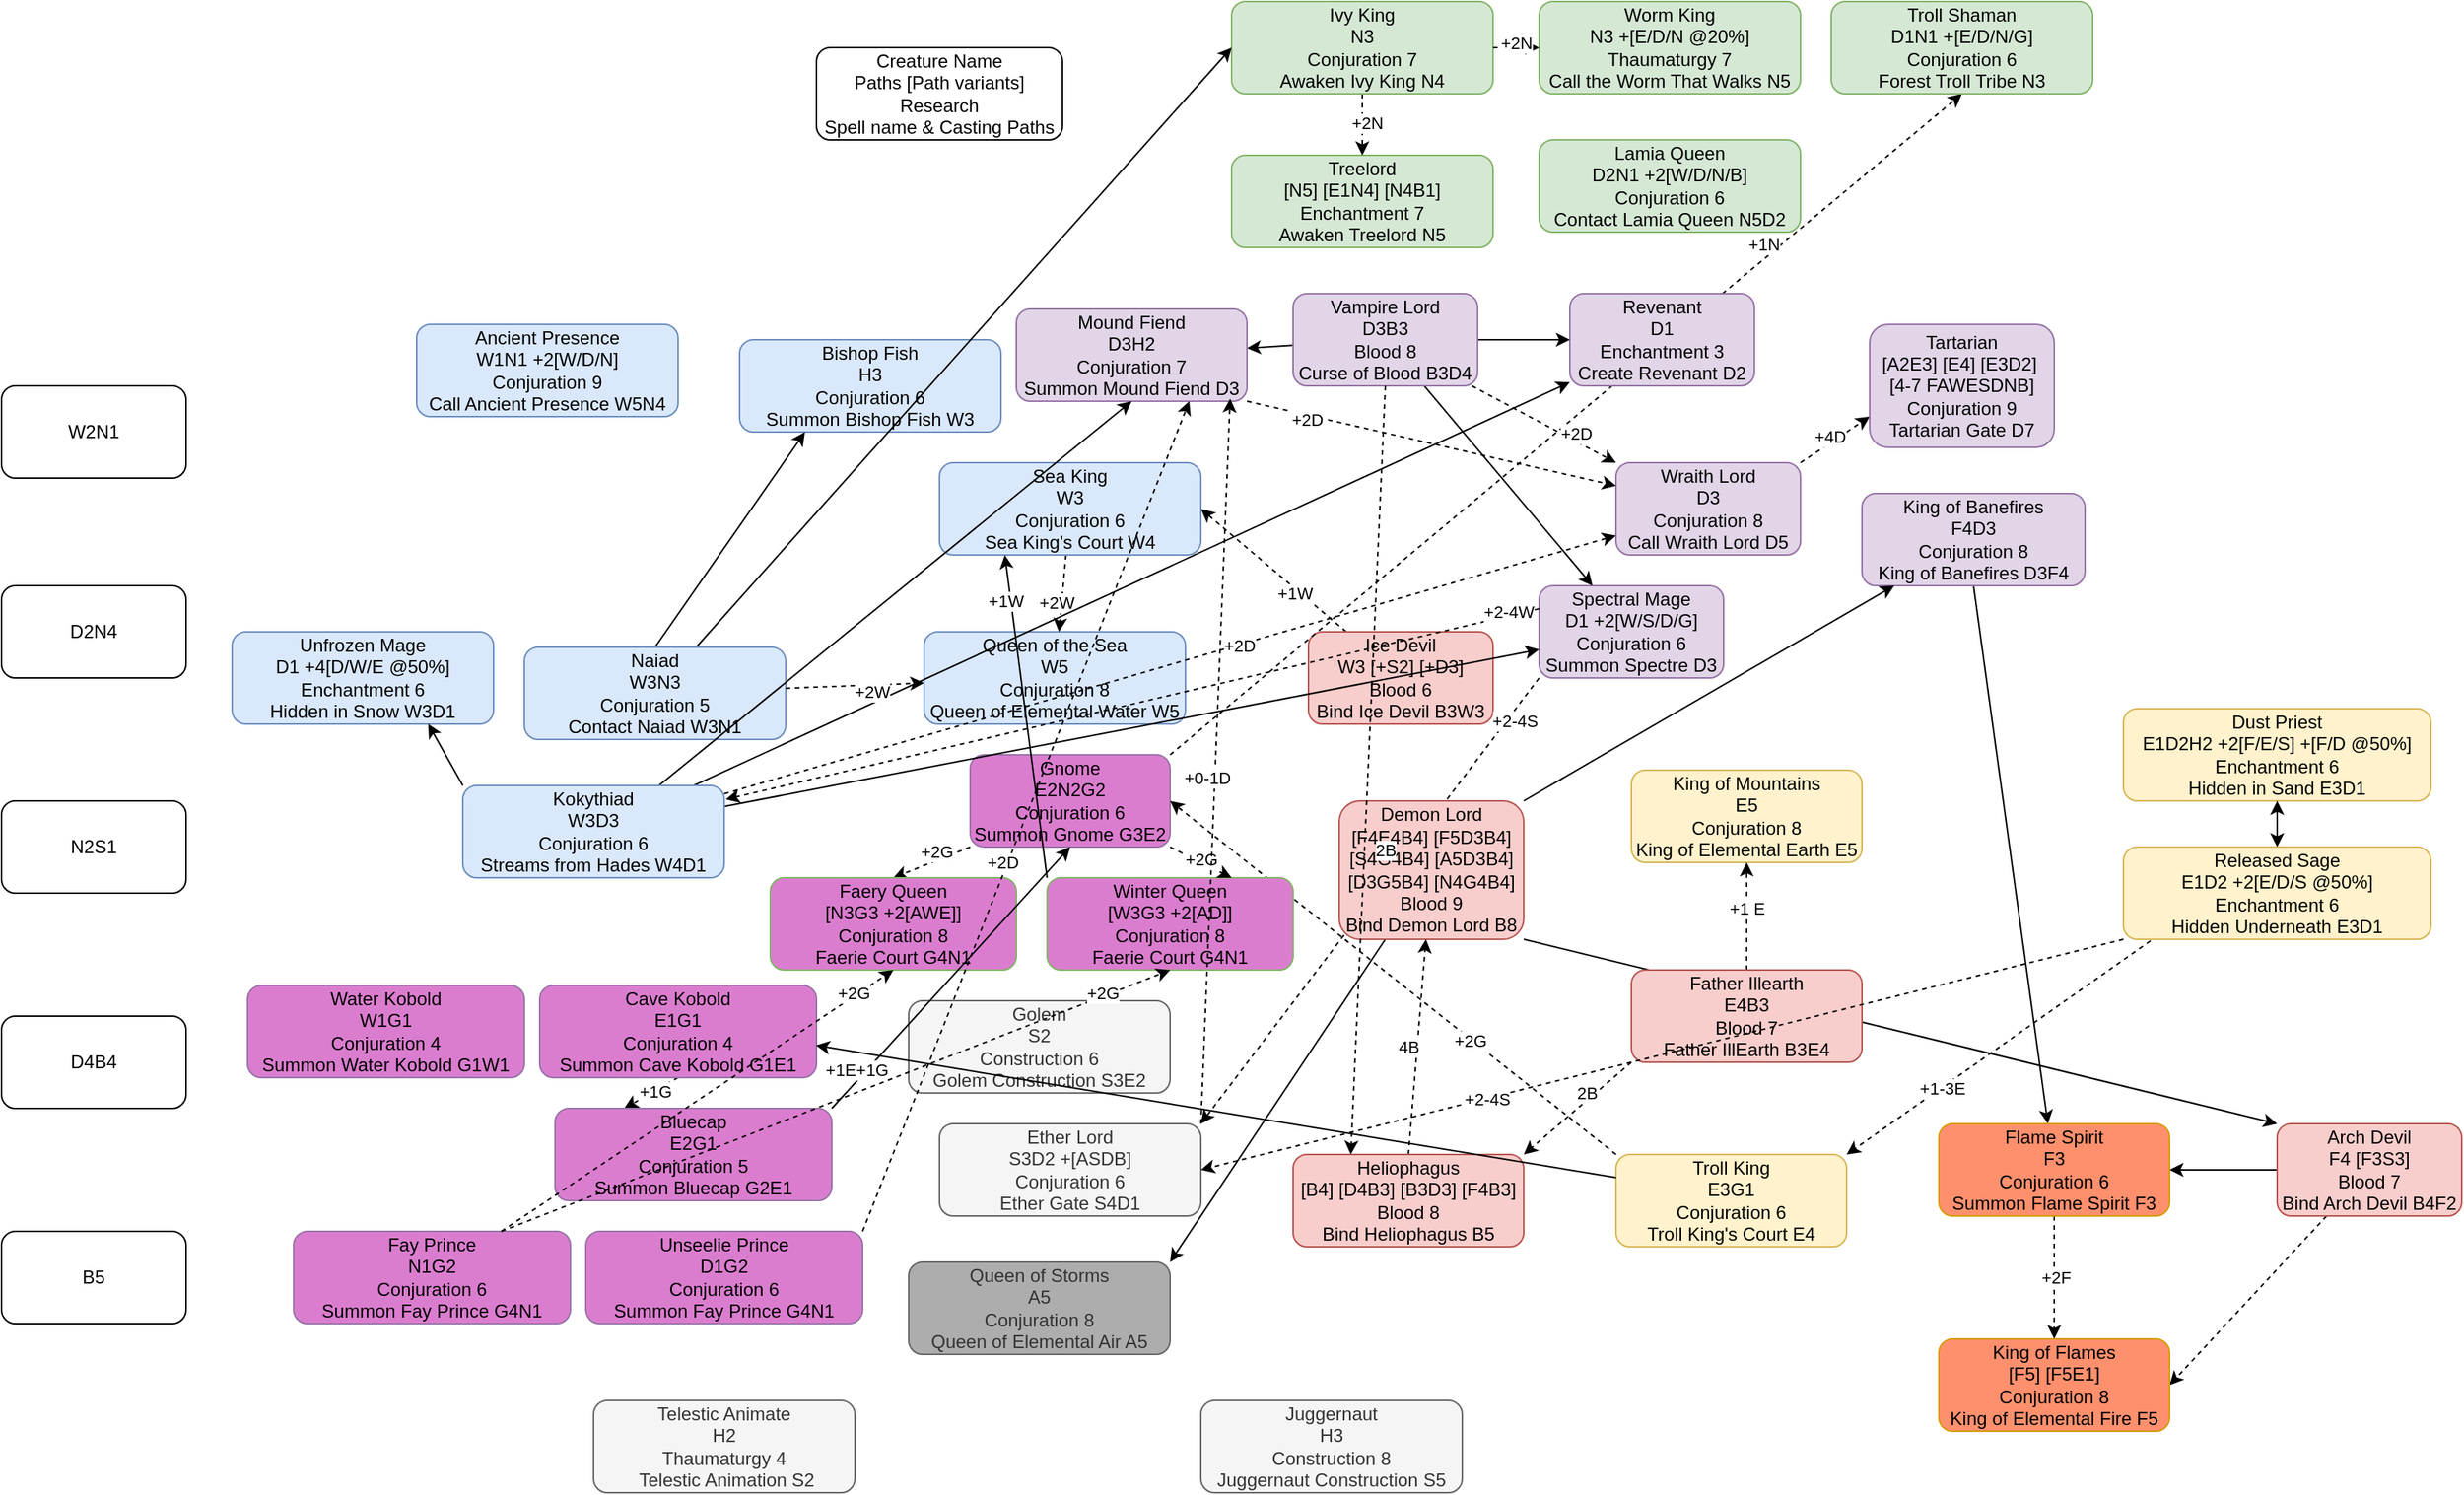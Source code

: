 <mxfile version="24.7.13">
  <diagram name="Page-1" id="Pso-l4eipHV7fYDRS40x">
    <mxGraphModel dx="2071" dy="725" grid="1" gridSize="10" guides="1" tooltips="1" connect="1" arrows="1" fold="1" page="1" pageScale="1" pageWidth="850" pageHeight="1100" math="0" shadow="0">
      <root>
        <mxCell id="0" />
        <mxCell id="1" parent="0" />
        <mxCell id="pkedIXCBUnL8wOblgTKv-28" style="edgeStyle=none;rounded=0;orthogonalLoop=1;jettySize=auto;html=1;exitX=1;exitY=0;exitDx=0;exitDy=0;entryX=0;entryY=0.75;entryDx=0;entryDy=0;dashed=1;" edge="1" parent="1" source="n5Uz14gswoLrWk821ix5-1" target="n5Uz14gswoLrWk821ix5-27">
          <mxGeometry relative="1" as="geometry" />
        </mxCell>
        <mxCell id="pkedIXCBUnL8wOblgTKv-29" value="+4D" style="edgeLabel;html=1;align=center;verticalAlign=middle;resizable=0;points=[];" vertex="1" connectable="0" parent="pkedIXCBUnL8wOblgTKv-28">
          <mxGeometry x="-0.094" y="4" relative="1" as="geometry">
            <mxPoint x="1" as="offset" />
          </mxGeometry>
        </mxCell>
        <mxCell id="n5Uz14gswoLrWk821ix5-1" value="Wraith Lord&lt;div&gt;D3&lt;/div&gt;&lt;div&gt;Conjuration 8&lt;/div&gt;&lt;div&gt;Call Wraith Lord D5&lt;/div&gt;" style="rounded=1;whiteSpace=wrap;html=1;fillColor=#e1d5e7;strokeColor=#9673a6;" parent="1" vertex="1">
          <mxGeometry x="550" y="340" width="120" height="60" as="geometry" />
        </mxCell>
        <mxCell id="JQO_KjqfBnGGEXUe7-vQ-3" value="" style="rounded=0;orthogonalLoop=1;jettySize=auto;html=1;" parent="1" source="n5Uz14gswoLrWk821ix5-2" target="n5Uz14gswoLrWk821ix5-41" edge="1">
          <mxGeometry relative="1" as="geometry" />
        </mxCell>
        <mxCell id="JQO_KjqfBnGGEXUe7-vQ-5" style="rounded=0;orthogonalLoop=1;jettySize=auto;html=1;entryX=1;entryY=0.5;entryDx=0;entryDy=0;dashed=1;" parent="1" source="n5Uz14gswoLrWk821ix5-2" target="n5Uz14gswoLrWk821ix5-13" edge="1">
          <mxGeometry relative="1" as="geometry" />
        </mxCell>
        <mxCell id="n5Uz14gswoLrWk821ix5-2" value="&lt;div&gt;Arch Devil&lt;/div&gt;&lt;div&gt;F4 [F3S3]&lt;/div&gt;&lt;div&gt;Blood 7&lt;/div&gt;&lt;div&gt;Bind Arch Devil B4F2&lt;/div&gt;" style="rounded=1;whiteSpace=wrap;html=1;fillColor=#f8cecc;strokeColor=#b85450;" parent="1" vertex="1">
          <mxGeometry x="980" y="770" width="120" height="60" as="geometry" />
        </mxCell>
        <mxCell id="n5Uz14gswoLrWk821ix5-3" value="&lt;div&gt;Creature Name&lt;/div&gt;&lt;div&gt;Paths [Path variants]&lt;/div&gt;&lt;div&gt;Research&lt;/div&gt;&lt;div&gt;Spell name &amp;amp; Casting Paths&lt;/div&gt;" style="rounded=1;whiteSpace=wrap;html=1;" parent="1" vertex="1">
          <mxGeometry x="30" y="70" width="160" height="60" as="geometry" />
        </mxCell>
        <mxCell id="JQO_KjqfBnGGEXUe7-vQ-14" style="rounded=0;orthogonalLoop=1;jettySize=auto;html=1;entryX=1;entryY=0.5;entryDx=0;entryDy=0;dashed=1;" parent="1" source="n5Uz14gswoLrWk821ix5-4" target="n5Uz14gswoLrWk821ix5-20" edge="1">
          <mxGeometry relative="1" as="geometry" />
        </mxCell>
        <mxCell id="pkedIXCBUnL8wOblgTKv-33" value="+1W" style="edgeLabel;html=1;align=center;verticalAlign=middle;resizable=0;points=[];" vertex="1" connectable="0" parent="JQO_KjqfBnGGEXUe7-vQ-14">
          <mxGeometry x="-0.319" y="2" relative="1" as="geometry">
            <mxPoint as="offset" />
          </mxGeometry>
        </mxCell>
        <mxCell id="n5Uz14gswoLrWk821ix5-4" value="&lt;div&gt;Ice Devil&lt;/div&gt;&lt;div&gt;W3 [+S2] [+D3]&lt;/div&gt;&lt;div&gt;Blood 6&lt;/div&gt;&lt;div&gt;Bind Ice Devil B3W3&lt;/div&gt;" style="rounded=1;whiteSpace=wrap;html=1;fillColor=#f8cecc;strokeColor=#b85450;" parent="1" vertex="1">
          <mxGeometry x="350" y="450" width="120" height="60" as="geometry" />
        </mxCell>
        <mxCell id="pkedIXCBUnL8wOblgTKv-67" style="edgeStyle=none;rounded=0;orthogonalLoop=1;jettySize=auto;html=1;exitX=0;exitY=1;exitDx=0;exitDy=0;entryX=1;entryY=0;entryDx=0;entryDy=0;dashed=1;" edge="1" parent="1" source="n5Uz14gswoLrWk821ix5-5" target="n5Uz14gswoLrWk821ix5-26">
          <mxGeometry relative="1" as="geometry" />
        </mxCell>
        <mxCell id="pkedIXCBUnL8wOblgTKv-68" value="+2-4S" style="edgeLabel;html=1;align=center;verticalAlign=middle;resizable=0;points=[];" vertex="1" connectable="0" parent="pkedIXCBUnL8wOblgTKv-67">
          <mxGeometry x="-0.823" y="4" relative="1" as="geometry">
            <mxPoint as="offset" />
          </mxGeometry>
        </mxCell>
        <mxCell id="n5Uz14gswoLrWk821ix5-5" value="Spectral Mage&lt;div&gt;D1 +2[W/S/D/G]&lt;/div&gt;&lt;div&gt;Conjuration 6&lt;/div&gt;&lt;div&gt;Summon Spectre D3&lt;/div&gt;" style="rounded=1;whiteSpace=wrap;html=1;fillColor=#e1d5e7;strokeColor=#9673a6;" parent="1" vertex="1">
          <mxGeometry x="500" y="420" width="120" height="60" as="geometry" />
        </mxCell>
        <mxCell id="pkedIXCBUnL8wOblgTKv-31" style="edgeStyle=none;rounded=0;orthogonalLoop=1;jettySize=auto;html=1;exitX=1;exitY=0;exitDx=0;exitDy=0;entryX=0.5;entryY=1;entryDx=0;entryDy=0;dashed=1;" edge="1" parent="1" source="n5Uz14gswoLrWk821ix5-6" target="n5Uz14gswoLrWk821ix5-38">
          <mxGeometry relative="1" as="geometry" />
        </mxCell>
        <mxCell id="pkedIXCBUnL8wOblgTKv-32" value="+1N" style="edgeLabel;html=1;align=center;verticalAlign=middle;resizable=0;points=[];" vertex="1" connectable="0" parent="pkedIXCBUnL8wOblgTKv-31">
          <mxGeometry x="0.519" y="8" relative="1" as="geometry">
            <mxPoint as="offset" />
          </mxGeometry>
        </mxCell>
        <mxCell id="pkedIXCBUnL8wOblgTKv-35" style="edgeStyle=none;rounded=0;orthogonalLoop=1;jettySize=auto;html=1;exitX=0;exitY=1;exitDx=0;exitDy=0;entryX=0.5;entryY=0;entryDx=0;entryDy=0;dashed=1;" edge="1" parent="1" source="n5Uz14gswoLrWk821ix5-6" target="n5Uz14gswoLrWk821ix5-23">
          <mxGeometry relative="1" as="geometry" />
        </mxCell>
        <mxCell id="pkedIXCBUnL8wOblgTKv-37" value="+2G" style="edgeLabel;html=1;align=center;verticalAlign=middle;resizable=0;points=[];" vertex="1" connectable="0" parent="pkedIXCBUnL8wOblgTKv-35">
          <mxGeometry x="-0.205" y="-6" relative="1" as="geometry">
            <mxPoint as="offset" />
          </mxGeometry>
        </mxCell>
        <mxCell id="n5Uz14gswoLrWk821ix5-6" value="Gnome&lt;div&gt;E2N2G2&lt;/div&gt;&lt;div&gt;Conjuration 6&lt;/div&gt;&lt;div&gt;Summon Gnome G3E2&lt;/div&gt;" style="rounded=1;whiteSpace=wrap;html=1;fillColor=#DB7DCF;strokeColor=#9673a6;" parent="1" vertex="1">
          <mxGeometry x="130" y="530" width="130" height="60" as="geometry" />
        </mxCell>
        <mxCell id="n5Uz14gswoLrWk821ix5-7" value="Queen of the Sea&lt;div&gt;W5&lt;/div&gt;&lt;div&gt;Conjuration 8&lt;/div&gt;&lt;div&gt;Queen of Elemental Water W5&lt;/div&gt;" style="rounded=1;whiteSpace=wrap;html=1;fillColor=#dae8fc;strokeColor=#6c8ebf;" parent="1" vertex="1">
          <mxGeometry x="100" y="450" width="170" height="60" as="geometry" />
        </mxCell>
        <mxCell id="n5Uz14gswoLrWk821ix5-8" value="Revenant&lt;div&gt;D1&lt;/div&gt;&lt;div&gt;Enchantment 3&lt;/div&gt;&lt;div&gt;Create Revenant D2&lt;/div&gt;" style="rounded=1;whiteSpace=wrap;html=1;fillColor=#e1d5e7;strokeColor=#9673a6;" parent="1" vertex="1">
          <mxGeometry x="520" y="230" width="120" height="60" as="geometry" />
        </mxCell>
        <mxCell id="pkedIXCBUnL8wOblgTKv-4" value="" style="edgeStyle=none;rounded=0;orthogonalLoop=1;jettySize=auto;html=1;" edge="1" parent="1" source="n5Uz14gswoLrWk821ix5-9" target="n5Uz14gswoLrWk821ix5-8">
          <mxGeometry relative="1" as="geometry" />
        </mxCell>
        <mxCell id="pkedIXCBUnL8wOblgTKv-5" value="" style="edgeStyle=none;rounded=0;orthogonalLoop=1;jettySize=auto;html=1;" edge="1" parent="1" source="n5Uz14gswoLrWk821ix5-9" target="n5Uz14gswoLrWk821ix5-5">
          <mxGeometry relative="1" as="geometry" />
        </mxCell>
        <mxCell id="pkedIXCBUnL8wOblgTKv-6" value="" style="edgeStyle=none;rounded=0;orthogonalLoop=1;jettySize=auto;html=1;entryX=0;entryY=0;entryDx=0;entryDy=0;dashed=1;" edge="1" parent="1" source="n5Uz14gswoLrWk821ix5-9" target="n5Uz14gswoLrWk821ix5-1">
          <mxGeometry relative="1" as="geometry" />
        </mxCell>
        <mxCell id="pkedIXCBUnL8wOblgTKv-7" value="+2D" style="edgeLabel;html=1;align=center;verticalAlign=middle;resizable=0;points=[];" vertex="1" connectable="0" parent="pkedIXCBUnL8wOblgTKv-6">
          <mxGeometry x="0.391" y="5" relative="1" as="geometry">
            <mxPoint as="offset" />
          </mxGeometry>
        </mxCell>
        <mxCell id="pkedIXCBUnL8wOblgTKv-16" value="" style="edgeStyle=none;rounded=0;orthogonalLoop=1;jettySize=auto;html=1;" edge="1" parent="1" source="n5Uz14gswoLrWk821ix5-9" target="n5Uz14gswoLrWk821ix5-10">
          <mxGeometry relative="1" as="geometry" />
        </mxCell>
        <mxCell id="n5Uz14gswoLrWk821ix5-9" value="Vampire Lord&lt;div&gt;D3B3&lt;/div&gt;&lt;div&gt;Blood 8&lt;/div&gt;&lt;div&gt;Curse of Blood B3D4&lt;/div&gt;" style="rounded=1;whiteSpace=wrap;html=1;fillColor=#e1d5e7;strokeColor=#9673a6;" parent="1" vertex="1">
          <mxGeometry x="340" y="230" width="120" height="60" as="geometry" />
        </mxCell>
        <mxCell id="pkedIXCBUnL8wOblgTKv-26" style="edgeStyle=none;rounded=0;orthogonalLoop=1;jettySize=auto;html=1;exitX=1;exitY=1;exitDx=0;exitDy=0;entryX=0;entryY=0.25;entryDx=0;entryDy=0;dashed=1;" edge="1" parent="1" source="n5Uz14gswoLrWk821ix5-10" target="n5Uz14gswoLrWk821ix5-1">
          <mxGeometry relative="1" as="geometry" />
        </mxCell>
        <mxCell id="pkedIXCBUnL8wOblgTKv-27" value="+2D" style="edgeLabel;html=1;align=center;verticalAlign=middle;resizable=0;points=[];" vertex="1" connectable="0" parent="pkedIXCBUnL8wOblgTKv-26">
          <mxGeometry x="-0.674" y="-3" relative="1" as="geometry">
            <mxPoint as="offset" />
          </mxGeometry>
        </mxCell>
        <mxCell id="n5Uz14gswoLrWk821ix5-10" value="Mound Fiend&lt;div&gt;D3H2&lt;/div&gt;&lt;div&gt;Conjuration 7&lt;/div&gt;&lt;div&gt;Summon Mound Fiend D3&lt;/div&gt;" style="rounded=1;whiteSpace=wrap;html=1;fillColor=#e1d5e7;strokeColor=#9673a6;" parent="1" vertex="1">
          <mxGeometry x="160" y="240" width="150" height="60" as="geometry" />
        </mxCell>
        <mxCell id="pkedIXCBUnL8wOblgTKv-18" style="edgeStyle=none;rounded=0;orthogonalLoop=1;jettySize=auto;html=1;exitX=1;exitY=1;exitDx=0;exitDy=0;entryX=0;entryY=0;entryDx=0;entryDy=0;" edge="1" parent="1" source="n5Uz14gswoLrWk821ix5-11" target="n5Uz14gswoLrWk821ix5-2">
          <mxGeometry relative="1" as="geometry" />
        </mxCell>
        <mxCell id="pkedIXCBUnL8wOblgTKv-64" style="edgeStyle=none;rounded=0;orthogonalLoop=1;jettySize=auto;html=1;exitX=0.25;exitY=1;exitDx=0;exitDy=0;entryX=1;entryY=0;entryDx=0;entryDy=0;" edge="1" parent="1" source="n5Uz14gswoLrWk821ix5-11" target="n5Uz14gswoLrWk821ix5-19">
          <mxGeometry relative="1" as="geometry" />
        </mxCell>
        <mxCell id="n5Uz14gswoLrWk821ix5-11" value="&lt;div&gt;Demon Lord&lt;/div&gt;&lt;div&gt;&lt;span style=&quot;background-color: initial;&quot;&gt;[F4E4B4] [F5D3B4] [S4G4B4] [A5D3B4] [D3G5B4] [N4G4B4]&lt;/span&gt;&lt;/div&gt;&lt;div&gt;&lt;span style=&quot;background-color: initial;&quot;&gt;Blood 9&lt;/span&gt;&lt;br&gt;&lt;/div&gt;&lt;div&gt;Bind Demon Lord B8&lt;/div&gt;" style="rounded=1;whiteSpace=wrap;html=1;fillColor=#f8cecc;strokeColor=#b85450;" parent="1" vertex="1">
          <mxGeometry x="370" y="560" width="120" height="90" as="geometry" />
        </mxCell>
        <mxCell id="n5Uz14gswoLrWk821ix5-12" value="King of Mountains&lt;div&gt;E5&lt;/div&gt;&lt;div&gt;Conjuration 8&lt;/div&gt;&lt;div&gt;King of Elemental Earth E5&lt;/div&gt;" style="rounded=1;whiteSpace=wrap;html=1;fillColor=#fff2cc;strokeColor=#d6b656;" parent="1" vertex="1">
          <mxGeometry x="560" y="540" width="150" height="60" as="geometry" />
        </mxCell>
        <mxCell id="n5Uz14gswoLrWk821ix5-13" value="King of Flames&lt;div&gt;[F5] [F5E1]&lt;/div&gt;&lt;div&gt;Conjuration 8&lt;/div&gt;&lt;div&gt;King of Elemental Fire F5&lt;/div&gt;" style="rounded=1;whiteSpace=wrap;html=1;fillColor=#FF906E;strokeColor=#d79b00;" parent="1" vertex="1">
          <mxGeometry x="760" y="910" width="150" height="60" as="geometry" />
        </mxCell>
        <mxCell id="JQO_KjqfBnGGEXUe7-vQ-7" style="rounded=0;orthogonalLoop=1;jettySize=auto;html=1;entryX=0.5;entryY=1;entryDx=0;entryDy=0;dashed=1;" parent="1" source="n5Uz14gswoLrWk821ix5-14" target="n5Uz14gswoLrWk821ix5-12" edge="1">
          <mxGeometry relative="1" as="geometry" />
        </mxCell>
        <mxCell id="JQO_KjqfBnGGEXUe7-vQ-8" value="+1 E" style="edgeLabel;html=1;align=center;verticalAlign=middle;resizable=0;points=[];" parent="JQO_KjqfBnGGEXUe7-vQ-7" vertex="1" connectable="0">
          <mxGeometry x="-0.457" relative="1" as="geometry">
            <mxPoint y="-21" as="offset" />
          </mxGeometry>
        </mxCell>
        <mxCell id="n5Uz14gswoLrWk821ix5-14" value="Father Illearth&lt;div&gt;E4B3&lt;/div&gt;&lt;div&gt;Blood 7&lt;/div&gt;&lt;div&gt;Father IllEarth B3E4&lt;/div&gt;" style="rounded=1;whiteSpace=wrap;html=1;fillColor=#f8cecc;strokeColor=#b85450;" parent="1" vertex="1">
          <mxGeometry x="560" y="670" width="150" height="60" as="geometry" />
        </mxCell>
        <mxCell id="n5Uz14gswoLrWk821ix5-15" value="Golem&lt;div&gt;S2&lt;/div&gt;&lt;div&gt;Construction 6&lt;/div&gt;&lt;div&gt;Golem Construction S3E2&lt;/div&gt;" style="rounded=1;whiteSpace=wrap;html=1;fillColor=#f5f5f5;strokeColor=#666666;fontColor=#333333;" parent="1" vertex="1">
          <mxGeometry x="90" y="690" width="170" height="60" as="geometry" />
        </mxCell>
        <mxCell id="n5Uz14gswoLrWk821ix5-16" value="Telestic Animate&lt;div&gt;H2&lt;/div&gt;&lt;div&gt;Thaumaturgy 4&lt;/div&gt;&lt;div&gt;&amp;nbsp;Telestic Animation S2&lt;/div&gt;" style="rounded=1;whiteSpace=wrap;html=1;fillColor=#f5f5f5;strokeColor=#666666;fontColor=#333333;" parent="1" vertex="1">
          <mxGeometry x="-115" y="950" width="170" height="60" as="geometry" />
        </mxCell>
        <mxCell id="pkedIXCBUnL8wOblgTKv-9" style="edgeStyle=none;rounded=0;orthogonalLoop=1;jettySize=auto;html=1;exitX=0.5;exitY=0;exitDx=0;exitDy=0;dashed=1;" edge="1" parent="1" source="n5Uz14gswoLrWk821ix5-17" target="n5Uz14gswoLrWk821ix5-11">
          <mxGeometry relative="1" as="geometry" />
        </mxCell>
        <mxCell id="pkedIXCBUnL8wOblgTKv-10" value="4B" style="edgeLabel;html=1;align=center;verticalAlign=middle;resizable=0;points=[];" vertex="1" connectable="0" parent="pkedIXCBUnL8wOblgTKv-9">
          <mxGeometry x="0.27" y="-3" relative="1" as="geometry">
            <mxPoint x="-10" y="18" as="offset" />
          </mxGeometry>
        </mxCell>
        <mxCell id="n5Uz14gswoLrWk821ix5-17" value="Heliophagus&lt;div&gt;[B4] [D4B3] [B3D3] [F4B3]&lt;/div&gt;&lt;div&gt;Blood 8&lt;/div&gt;&lt;div&gt;Bind Heliophagus B5&lt;/div&gt;" style="rounded=1;whiteSpace=wrap;html=1;fillColor=#f8cecc;strokeColor=#b85450;" parent="1" vertex="1">
          <mxGeometry x="340" y="790" width="150" height="60" as="geometry" />
        </mxCell>
        <mxCell id="pkedIXCBUnL8wOblgTKv-55" style="edgeStyle=none;rounded=0;orthogonalLoop=1;jettySize=auto;html=1;exitX=0;exitY=0;exitDx=0;exitDy=0;entryX=1;entryY=0.5;entryDx=0;entryDy=0;dashed=1;" edge="1" parent="1" source="n5Uz14gswoLrWk821ix5-18" target="n5Uz14gswoLrWk821ix5-6">
          <mxGeometry relative="1" as="geometry" />
        </mxCell>
        <mxCell id="pkedIXCBUnL8wOblgTKv-56" value="+2G" style="edgeLabel;html=1;align=center;verticalAlign=middle;resizable=0;points=[];" vertex="1" connectable="0" parent="pkedIXCBUnL8wOblgTKv-55">
          <mxGeometry x="-0.345" y="1" relative="1" as="geometry">
            <mxPoint as="offset" />
          </mxGeometry>
        </mxCell>
        <mxCell id="n5Uz14gswoLrWk821ix5-18" value="Troll King&lt;div&gt;E3G1&lt;/div&gt;&lt;div&gt;Conjuration 6&lt;/div&gt;&lt;div&gt;Troll King&#39;s Court E4&lt;/div&gt;" style="rounded=1;whiteSpace=wrap;html=1;fillColor=#fff2cc;strokeColor=#d6b656;" parent="1" vertex="1">
          <mxGeometry x="550" y="790" width="150" height="60" as="geometry" />
        </mxCell>
        <mxCell id="n5Uz14gswoLrWk821ix5-19" value="Queen of Storms&lt;div&gt;A5&lt;/div&gt;&lt;div&gt;Conjuration 8&lt;/div&gt;&lt;div&gt;Queen of Elemental Air A5&lt;/div&gt;" style="rounded=1;whiteSpace=wrap;html=1;fillColor=#ADADAD;strokeColor=#666666;fontColor=#333333;" parent="1" vertex="1">
          <mxGeometry x="90" y="860" width="170" height="60" as="geometry" />
        </mxCell>
        <mxCell id="JQO_KjqfBnGGEXUe7-vQ-15" value="" style="rounded=0;orthogonalLoop=1;jettySize=auto;html=1;dashed=1;" parent="1" source="n5Uz14gswoLrWk821ix5-20" target="n5Uz14gswoLrWk821ix5-7" edge="1">
          <mxGeometry relative="1" as="geometry" />
        </mxCell>
        <mxCell id="JQO_KjqfBnGGEXUe7-vQ-16" value="+2W" style="edgeLabel;html=1;align=center;verticalAlign=middle;resizable=0;points=[];" parent="JQO_KjqfBnGGEXUe7-vQ-15" vertex="1" connectable="0">
          <mxGeometry x="0.24" y="-4" relative="1" as="geometry">
            <mxPoint as="offset" />
          </mxGeometry>
        </mxCell>
        <mxCell id="n5Uz14gswoLrWk821ix5-20" value="Sea King&lt;div&gt;W3&lt;/div&gt;&lt;div&gt;Conjuration 6&lt;/div&gt;&lt;div&gt;Sea King&#39;s Court W4&lt;/div&gt;" style="rounded=1;whiteSpace=wrap;html=1;fillColor=#dae8fc;strokeColor=#6c8ebf;" parent="1" vertex="1">
          <mxGeometry x="110" y="340" width="170" height="60" as="geometry" />
        </mxCell>
        <mxCell id="n5Uz14gswoLrWk821ix5-21" value="Lamia Queen&lt;div&gt;D2N1 +2[W/D/N/B]&lt;/div&gt;&lt;div&gt;Conjuration 6&lt;/div&gt;&lt;div&gt;Contact Lamia Queen N5D2&lt;/div&gt;" style="rounded=1;whiteSpace=wrap;html=1;fillColor=#d5e8d4;strokeColor=#82b366;" parent="1" vertex="1">
          <mxGeometry x="500" y="130" width="170" height="60" as="geometry" />
        </mxCell>
        <mxCell id="n5Uz14gswoLrWk821ix5-22" value="Treelord&lt;div&gt;[N5] [E1N4] [N4B1]&lt;/div&gt;&lt;div&gt;Enchantment 7&lt;/div&gt;&lt;div&gt;Awaken Treelord N5&lt;/div&gt;" style="rounded=1;whiteSpace=wrap;html=1;fillColor=#d5e8d4;strokeColor=#82b366;" parent="1" vertex="1">
          <mxGeometry x="300" y="140" width="170" height="60" as="geometry" />
        </mxCell>
        <mxCell id="n5Uz14gswoLrWk821ix5-23" value="Faery Queen&lt;div&gt;[N3G3 +2[AWE]]&lt;/div&gt;&lt;div&gt;Conjuration 8&lt;/div&gt;&lt;div&gt;Faerie Court G4N1&lt;/div&gt;" style="rounded=1;whiteSpace=wrap;html=1;fillColor=#DB7DCF;strokeColor=#82b366;" parent="1" vertex="1">
          <mxGeometry y="610" width="160" height="60" as="geometry" />
        </mxCell>
        <mxCell id="pkedIXCBUnL8wOblgTKv-49" style="edgeStyle=none;rounded=0;orthogonalLoop=1;jettySize=auto;html=1;exitX=0;exitY=0;exitDx=0;exitDy=0;entryX=0.25;entryY=1;entryDx=0;entryDy=0;" edge="1" parent="1" source="n5Uz14gswoLrWk821ix5-25" target="n5Uz14gswoLrWk821ix5-20">
          <mxGeometry relative="1" as="geometry" />
        </mxCell>
        <mxCell id="pkedIXCBUnL8wOblgTKv-50" value="+1W" style="edgeLabel;html=1;align=center;verticalAlign=middle;resizable=0;points=[];" vertex="1" connectable="0" parent="pkedIXCBUnL8wOblgTKv-49">
          <mxGeometry x="0.722" y="4" relative="1" as="geometry">
            <mxPoint as="offset" />
          </mxGeometry>
        </mxCell>
        <mxCell id="n5Uz14gswoLrWk821ix5-25" value="Winter Queen&lt;div&gt;[W3G3 +2[AD]]&lt;/div&gt;&lt;div&gt;Conjuration 8&lt;/div&gt;&lt;div&gt;Faerie Court G4N1&lt;/div&gt;" style="rounded=1;whiteSpace=wrap;html=1;fillColor=#DB7DCF;strokeColor=#82b366;" parent="1" vertex="1">
          <mxGeometry x="180" y="610" width="160" height="60" as="geometry" />
        </mxCell>
        <mxCell id="n5Uz14gswoLrWk821ix5-26" value="Ether Lord&lt;div&gt;S3D2 +[ASDB]&lt;/div&gt;&lt;div&gt;Conjuration 6&lt;/div&gt;&lt;div&gt;Ether Gate S4D1&lt;/div&gt;" style="rounded=1;whiteSpace=wrap;html=1;fillColor=#f5f5f5;strokeColor=#666666;fontColor=#333333;" parent="1" vertex="1">
          <mxGeometry x="110" y="770" width="170" height="60" as="geometry" />
        </mxCell>
        <mxCell id="n5Uz14gswoLrWk821ix5-27" value="Tartarian&lt;div&gt;[A2E3] [E4] [E3D2]&amp;nbsp;&lt;/div&gt;&lt;div&gt;[4-7 FAWESDNB]&lt;/div&gt;&lt;div&gt;Conjuration 9&lt;/div&gt;&lt;div&gt;Tartarian Gate D7&lt;/div&gt;" style="rounded=1;whiteSpace=wrap;html=1;fillColor=#e1d5e7;strokeColor=#9673a6;" parent="1" vertex="1">
          <mxGeometry x="715" y="250" width="120" height="80" as="geometry" />
        </mxCell>
        <mxCell id="n5Uz14gswoLrWk821ix5-28" value="Juggernaut&lt;div&gt;H3&lt;/div&gt;&lt;div&gt;Construction 8&lt;/div&gt;&lt;div&gt;Juggernaut Construction S5&lt;/div&gt;" style="rounded=1;whiteSpace=wrap;html=1;fillColor=#f5f5f5;strokeColor=#666666;fontColor=#333333;" parent="1" vertex="1">
          <mxGeometry x="280" y="950" width="170" height="60" as="geometry" />
        </mxCell>
        <mxCell id="pkedIXCBUnL8wOblgTKv-20" style="edgeStyle=none;rounded=0;orthogonalLoop=1;jettySize=auto;html=1;exitX=0.5;exitY=1;exitDx=0;exitDy=0;" edge="1" parent="1" source="n5Uz14gswoLrWk821ix5-29" target="n5Uz14gswoLrWk821ix5-41">
          <mxGeometry relative="1" as="geometry" />
        </mxCell>
        <mxCell id="n5Uz14gswoLrWk821ix5-29" value="King of Banefires&lt;div&gt;F4D3&lt;/div&gt;&lt;div&gt;Conjuration 8&lt;/div&gt;&lt;div&gt;King of Banefires D3F4&lt;/div&gt;" style="rounded=1;whiteSpace=wrap;html=1;fillColor=#e1d5e7;strokeColor=#9673a6;" parent="1" vertex="1">
          <mxGeometry x="710" y="360" width="145" height="60" as="geometry" />
        </mxCell>
        <mxCell id="pkedIXCBUnL8wOblgTKv-2" value="" style="edgeStyle=none;rounded=0;orthogonalLoop=1;jettySize=auto;html=1;dashed=1;" edge="1" parent="1" source="n5Uz14gswoLrWk821ix5-31" target="n5Uz14gswoLrWk821ix5-22">
          <mxGeometry relative="1" as="geometry" />
        </mxCell>
        <mxCell id="pkedIXCBUnL8wOblgTKv-3" value="+2N" style="edgeLabel;html=1;align=center;verticalAlign=middle;resizable=0;points=[];" vertex="1" connectable="0" parent="pkedIXCBUnL8wOblgTKv-2">
          <mxGeometry x="-0.05" y="3" relative="1" as="geometry">
            <mxPoint as="offset" />
          </mxGeometry>
        </mxCell>
        <mxCell id="n5Uz14gswoLrWk821ix5-31" value="Ivy King&lt;div&gt;N3&lt;/div&gt;&lt;div&gt;Conjuration 7&lt;/div&gt;&lt;div&gt;Awaken Ivy King N4&lt;/div&gt;" style="rounded=1;whiteSpace=wrap;html=1;fillColor=#d5e8d4;strokeColor=#82b366;" parent="1" vertex="1">
          <mxGeometry x="300" y="40" width="170" height="60" as="geometry" />
        </mxCell>
        <mxCell id="n5Uz14gswoLrWk821ix5-32" value="Bishop Fish&lt;div&gt;H3&lt;/div&gt;&lt;div&gt;Conjuration 6&lt;/div&gt;&lt;div&gt;Summon Bishop Fish W3&lt;/div&gt;" style="rounded=1;whiteSpace=wrap;html=1;fillColor=#dae8fc;strokeColor=#6c8ebf;" parent="1" vertex="1">
          <mxGeometry x="-20" y="260" width="170" height="60" as="geometry" />
        </mxCell>
        <mxCell id="n5Uz14gswoLrWk821ix5-33" value="Unfrozen Mage&lt;div&gt;D1 +4[D/W/E @50%]&lt;/div&gt;&lt;div&gt;Enchantment 6&lt;/div&gt;&lt;div&gt;Hidden in Snow W3D1&lt;/div&gt;" style="rounded=1;whiteSpace=wrap;html=1;fillColor=#dae8fc;strokeColor=#6c8ebf;" parent="1" vertex="1">
          <mxGeometry x="-350" y="450" width="170" height="60" as="geometry" />
        </mxCell>
        <mxCell id="JQO_KjqfBnGGEXUe7-vQ-19" value="" style="edgeStyle=none;rounded=0;orthogonalLoop=1;jettySize=auto;html=1;entryX=0;entryY=0.5;entryDx=0;entryDy=0;" parent="1" source="n5Uz14gswoLrWk821ix5-34" target="n5Uz14gswoLrWk821ix5-31" edge="1">
          <mxGeometry relative="1" as="geometry" />
        </mxCell>
        <mxCell id="pkedIXCBUnL8wOblgTKv-30" style="edgeStyle=none;rounded=0;orthogonalLoop=1;jettySize=auto;html=1;exitX=0.5;exitY=0;exitDx=0;exitDy=0;entryX=0.25;entryY=1;entryDx=0;entryDy=0;" edge="1" parent="1" source="n5Uz14gswoLrWk821ix5-34" target="n5Uz14gswoLrWk821ix5-32">
          <mxGeometry relative="1" as="geometry" />
        </mxCell>
        <mxCell id="n5Uz14gswoLrWk821ix5-34" value="Naiad&lt;div&gt;W3N3&lt;/div&gt;&lt;div&gt;Conjuration 5&lt;/div&gt;&lt;div&gt;Contact Naiad W3N1&lt;/div&gt;" style="rounded=1;whiteSpace=wrap;html=1;fillColor=#dae8fc;strokeColor=#6c8ebf;" parent="1" vertex="1">
          <mxGeometry x="-160" y="460" width="170" height="60" as="geometry" />
        </mxCell>
        <mxCell id="JQO_KjqfBnGGEXUe7-vQ-20" value="" style="edgeStyle=none;rounded=0;orthogonalLoop=1;jettySize=auto;html=1;" parent="1" source="n5Uz14gswoLrWk821ix5-35" target="n5Uz14gswoLrWk821ix5-5" edge="1">
          <mxGeometry relative="1" as="geometry" />
        </mxCell>
        <mxCell id="JQO_KjqfBnGGEXUe7-vQ-21" style="edgeStyle=none;rounded=0;orthogonalLoop=1;jettySize=auto;html=1;" parent="1" source="n5Uz14gswoLrWk821ix5-35" target="n5Uz14gswoLrWk821ix5-8" edge="1">
          <mxGeometry relative="1" as="geometry" />
        </mxCell>
        <mxCell id="JQO_KjqfBnGGEXUe7-vQ-22" style="edgeStyle=none;rounded=0;orthogonalLoop=1;jettySize=auto;html=1;dashed=1;" parent="1" source="n5Uz14gswoLrWk821ix5-35" target="n5Uz14gswoLrWk821ix5-1" edge="1">
          <mxGeometry relative="1" as="geometry" />
        </mxCell>
        <mxCell id="JQO_KjqfBnGGEXUe7-vQ-23" value="+2D" style="edgeLabel;html=1;align=center;verticalAlign=middle;resizable=0;points=[];" parent="JQO_KjqfBnGGEXUe7-vQ-22" vertex="1" connectable="0">
          <mxGeometry x="0.155" relative="1" as="geometry">
            <mxPoint as="offset" />
          </mxGeometry>
        </mxCell>
        <mxCell id="pkedIXCBUnL8wOblgTKv-25" style="edgeStyle=none;rounded=0;orthogonalLoop=1;jettySize=auto;html=1;exitX=0.75;exitY=0;exitDx=0;exitDy=0;entryX=0.5;entryY=1;entryDx=0;entryDy=0;" edge="1" parent="1" source="n5Uz14gswoLrWk821ix5-35" target="n5Uz14gswoLrWk821ix5-10">
          <mxGeometry relative="1" as="geometry" />
        </mxCell>
        <mxCell id="n5Uz14gswoLrWk821ix5-35" value="&lt;div&gt;Kokythiad&lt;/div&gt;&lt;div&gt;W3D3&lt;/div&gt;&lt;div&gt;Conjuration 6&lt;/div&gt;&lt;div&gt;Streams from Hades W4D1&lt;/div&gt;" style="rounded=1;whiteSpace=wrap;html=1;fillColor=#dae8fc;strokeColor=#6c8ebf;" parent="1" vertex="1">
          <mxGeometry x="-200" y="550" width="170" height="60" as="geometry" />
        </mxCell>
        <mxCell id="pkedIXCBUnL8wOblgTKv-22" value="" style="edgeStyle=none;rounded=0;orthogonalLoop=1;jettySize=auto;html=1;" edge="1" parent="1" source="n5Uz14gswoLrWk821ix5-36" target="n5Uz14gswoLrWk821ix5-40">
          <mxGeometry relative="1" as="geometry" />
        </mxCell>
        <mxCell id="n5Uz14gswoLrWk821ix5-36" value="Dust Priest&lt;div&gt;E1D2H2 +2[F/E/S] +[F/D @50%]&lt;/div&gt;&lt;div&gt;Enchantment 6&lt;/div&gt;&lt;div&gt;Hidden in Sand E3D1&lt;/div&gt;" style="rounded=1;whiteSpace=wrap;html=1;fillColor=#fff2cc;strokeColor=#d6b656;" parent="1" vertex="1">
          <mxGeometry x="880" y="500" width="200" height="60" as="geometry" />
        </mxCell>
        <mxCell id="n5Uz14gswoLrWk821ix5-37" value="Worm King&lt;div&gt;N3 +[E/D/N @20%]&lt;/div&gt;&lt;div&gt;Thaumaturgy 7&lt;/div&gt;&lt;div&gt;Call the Worm That Walks N5&lt;/div&gt;" style="rounded=1;whiteSpace=wrap;html=1;fillColor=#d5e8d4;strokeColor=#82b366;" parent="1" vertex="1">
          <mxGeometry x="500" y="40" width="170" height="60" as="geometry" />
        </mxCell>
        <mxCell id="n5Uz14gswoLrWk821ix5-38" value="Troll Shaman&lt;div&gt;D1N1 +[E/D/N/G]&lt;/div&gt;&lt;div&gt;Conjuration 6&lt;/div&gt;&lt;div&gt;Forest Troll Tribe N3&lt;/div&gt;" style="rounded=1;whiteSpace=wrap;html=1;fillColor=#d5e8d4;strokeColor=#82b366;" parent="1" vertex="1">
          <mxGeometry x="690" y="40" width="170" height="60" as="geometry" />
        </mxCell>
        <mxCell id="n5Uz14gswoLrWk821ix5-39" value="Ancient Presence&lt;div&gt;W1N1 +2[W/D/N]&lt;/div&gt;&lt;div&gt;Conjuration 9&lt;/div&gt;&lt;div&gt;Call Ancient Presence W5N4&lt;/div&gt;" style="rounded=1;whiteSpace=wrap;html=1;fillColor=#dae8fc;strokeColor=#6c8ebf;" parent="1" vertex="1">
          <mxGeometry x="-230" y="250" width="170" height="60" as="geometry" />
        </mxCell>
        <mxCell id="pkedIXCBUnL8wOblgTKv-23" value="" style="edgeStyle=none;rounded=0;orthogonalLoop=1;jettySize=auto;html=1;" edge="1" parent="1" source="n5Uz14gswoLrWk821ix5-40" target="n5Uz14gswoLrWk821ix5-36">
          <mxGeometry relative="1" as="geometry" />
        </mxCell>
        <mxCell id="pkedIXCBUnL8wOblgTKv-51" style="edgeStyle=none;rounded=0;orthogonalLoop=1;jettySize=auto;html=1;exitX=0;exitY=1;exitDx=0;exitDy=0;entryX=1;entryY=0.5;entryDx=0;entryDy=0;dashed=1;" edge="1" parent="1" source="n5Uz14gswoLrWk821ix5-40" target="n5Uz14gswoLrWk821ix5-26">
          <mxGeometry relative="1" as="geometry" />
        </mxCell>
        <mxCell id="pkedIXCBUnL8wOblgTKv-52" value="+2-4S" style="edgeLabel;html=1;align=center;verticalAlign=middle;resizable=0;points=[];" vertex="1" connectable="0" parent="pkedIXCBUnL8wOblgTKv-51">
          <mxGeometry x="0.379" relative="1" as="geometry">
            <mxPoint as="offset" />
          </mxGeometry>
        </mxCell>
        <mxCell id="n5Uz14gswoLrWk821ix5-40" value="Released Sage&lt;div&gt;E1D2 +2[E/D/S @50%]&lt;/div&gt;&lt;div&gt;Enchantment 6&lt;/div&gt;&lt;div&gt;Hidden Underneath E3D1&lt;/div&gt;" style="rounded=1;whiteSpace=wrap;html=1;fillColor=#fff2cc;strokeColor=#d6b656;" parent="1" vertex="1">
          <mxGeometry x="880" y="590" width="200" height="60" as="geometry" />
        </mxCell>
        <mxCell id="JQO_KjqfBnGGEXUe7-vQ-1" value="" style="rounded=0;orthogonalLoop=1;jettySize=auto;html=1;dashed=1;" parent="1" source="n5Uz14gswoLrWk821ix5-41" target="n5Uz14gswoLrWk821ix5-13" edge="1">
          <mxGeometry relative="1" as="geometry" />
        </mxCell>
        <mxCell id="JQO_KjqfBnGGEXUe7-vQ-2" value="+2F" style="edgeLabel;html=1;align=center;verticalAlign=middle;resizable=0;points=[];" parent="JQO_KjqfBnGGEXUe7-vQ-1" vertex="1" connectable="0">
          <mxGeometry y="1" relative="1" as="geometry">
            <mxPoint as="offset" />
          </mxGeometry>
        </mxCell>
        <mxCell id="n5Uz14gswoLrWk821ix5-41" value="Flame Spirit&lt;div&gt;F3&lt;/div&gt;&lt;div&gt;Conjuration 6&lt;/div&gt;&lt;div&gt;Summon Flame Spirit F3&lt;/div&gt;" style="rounded=1;whiteSpace=wrap;html=1;fillColor=#FF906E;strokeColor=#d79b00;" parent="1" vertex="1">
          <mxGeometry x="760" y="770" width="150" height="60" as="geometry" />
        </mxCell>
        <mxCell id="pkedIXCBUnL8wOblgTKv-58" style="edgeStyle=none;rounded=0;orthogonalLoop=1;jettySize=auto;html=1;exitX=0.5;exitY=1;exitDx=0;exitDy=0;entryX=0.25;entryY=0;entryDx=0;entryDy=0;dashed=1;" edge="1" parent="1" source="n5Uz14gswoLrWk821ix5-42" target="n5Uz14gswoLrWk821ix5-43">
          <mxGeometry relative="1" as="geometry" />
        </mxCell>
        <mxCell id="pkedIXCBUnL8wOblgTKv-59" value="+1G" style="edgeLabel;html=1;align=center;verticalAlign=middle;resizable=0;points=[];" vertex="1" connectable="0" parent="pkedIXCBUnL8wOblgTKv-58">
          <mxGeometry x="-0.095" relative="1" as="geometry">
            <mxPoint as="offset" />
          </mxGeometry>
        </mxCell>
        <mxCell id="n5Uz14gswoLrWk821ix5-42" value="Cave Kobold&lt;div&gt;E1G1&lt;/div&gt;&lt;div&gt;Conjuration 4&lt;/div&gt;&lt;div&gt;Summon Cave Kobold G1E1&lt;/div&gt;" style="rounded=1;whiteSpace=wrap;html=1;fillColor=#DB7DCF;strokeColor=#9673a6;" parent="1" vertex="1">
          <mxGeometry x="-150" y="680" width="180" height="60" as="geometry" />
        </mxCell>
        <mxCell id="pkedIXCBUnL8wOblgTKv-62" style="edgeStyle=none;rounded=0;orthogonalLoop=1;jettySize=auto;html=1;exitX=1;exitY=0;exitDx=0;exitDy=0;entryX=0.5;entryY=1;entryDx=0;entryDy=0;" edge="1" parent="1" source="n5Uz14gswoLrWk821ix5-43" target="n5Uz14gswoLrWk821ix5-6">
          <mxGeometry relative="1" as="geometry" />
        </mxCell>
        <mxCell id="pkedIXCBUnL8wOblgTKv-63" value="+1E+1G" style="edgeLabel;html=1;align=center;verticalAlign=middle;resizable=0;points=[];" vertex="1" connectable="0" parent="pkedIXCBUnL8wOblgTKv-62">
          <mxGeometry x="-0.746" y="5" relative="1" as="geometry">
            <mxPoint as="offset" />
          </mxGeometry>
        </mxCell>
        <mxCell id="n5Uz14gswoLrWk821ix5-43" value="Bluecap&lt;div&gt;E2G1&lt;/div&gt;&lt;div&gt;Conjuration 5&lt;/div&gt;&lt;div&gt;Summon Bluecap G2E1&lt;/div&gt;" style="rounded=1;whiteSpace=wrap;html=1;fillColor=#DB7DCF;strokeColor=#9673a6;" parent="1" vertex="1">
          <mxGeometry x="-140" y="760" width="180" height="60" as="geometry" />
        </mxCell>
        <mxCell id="pkedIXCBUnL8wOblgTKv-41" value="" style="edgeStyle=none;rounded=0;orthogonalLoop=1;jettySize=auto;html=1;entryX=0.5;entryY=1;entryDx=0;entryDy=0;dashed=1;" edge="1" parent="1" source="n5Uz14gswoLrWk821ix5-44" target="n5Uz14gswoLrWk821ix5-23">
          <mxGeometry relative="1" as="geometry" />
        </mxCell>
        <mxCell id="pkedIXCBUnL8wOblgTKv-42" value="+2G" style="edgeLabel;html=1;align=center;verticalAlign=middle;resizable=0;points=[];" vertex="1" connectable="0" parent="pkedIXCBUnL8wOblgTKv-41">
          <mxGeometry x="0.8" y="2" relative="1" as="geometry">
            <mxPoint as="offset" />
          </mxGeometry>
        </mxCell>
        <mxCell id="n5Uz14gswoLrWk821ix5-44" value="Fay Prince&lt;div&gt;N1G2&lt;/div&gt;&lt;div&gt;Conjuration 6&lt;/div&gt;&lt;div&gt;Summon Fay Prince G4N1&lt;/div&gt;" style="rounded=1;whiteSpace=wrap;html=1;fillColor=#DB7DCF;strokeColor=#9673a6;" parent="1" vertex="1">
          <mxGeometry x="-310" y="840" width="180" height="60" as="geometry" />
        </mxCell>
        <mxCell id="pkedIXCBUnL8wOblgTKv-45" style="edgeStyle=none;rounded=0;orthogonalLoop=1;jettySize=auto;html=1;exitX=1;exitY=0;exitDx=0;exitDy=0;entryX=0.75;entryY=1;entryDx=0;entryDy=0;dashed=1;" edge="1" parent="1" source="n5Uz14gswoLrWk821ix5-45" target="n5Uz14gswoLrWk821ix5-10">
          <mxGeometry relative="1" as="geometry" />
        </mxCell>
        <mxCell id="pkedIXCBUnL8wOblgTKv-46" value="+2D" style="edgeLabel;html=1;align=center;verticalAlign=middle;resizable=0;points=[];" vertex="1" connectable="0" parent="pkedIXCBUnL8wOblgTKv-45">
          <mxGeometry x="-0.115" y="4" relative="1" as="geometry">
            <mxPoint as="offset" />
          </mxGeometry>
        </mxCell>
        <mxCell id="n5Uz14gswoLrWk821ix5-45" value="Unseelie Prince&lt;div&gt;D1G2&lt;/div&gt;&lt;div&gt;Conjuration 6&lt;/div&gt;&lt;div&gt;Summon Fay Prince G4N1&lt;/div&gt;" style="rounded=1;whiteSpace=wrap;html=1;fillColor=#DB7DCF;strokeColor=#9673a6;" parent="1" vertex="1">
          <mxGeometry x="-120" y="840" width="180" height="60" as="geometry" />
        </mxCell>
        <mxCell id="n5Uz14gswoLrWk821ix5-46" value="Water Kobold&lt;div&gt;W1G1&lt;/div&gt;&lt;div&gt;Conjuration 4&lt;/div&gt;&lt;div&gt;Summon Water Kobold G1W1&lt;/div&gt;" style="rounded=1;whiteSpace=wrap;html=1;fillColor=#DB7DCF;strokeColor=#9673a6;" parent="1" vertex="1">
          <mxGeometry x="-340" y="680" width="180" height="60" as="geometry" />
        </mxCell>
        <mxCell id="JQO_KjqfBnGGEXUe7-vQ-9" value="B5" style="rounded=1;whiteSpace=wrap;html=1;" parent="1" vertex="1">
          <mxGeometry x="-500" y="840" width="120" height="60" as="geometry" />
        </mxCell>
        <mxCell id="JQO_KjqfBnGGEXUe7-vQ-10" value="W2N1" style="rounded=1;whiteSpace=wrap;html=1;" parent="1" vertex="1">
          <mxGeometry x="-500" y="290" width="120" height="60" as="geometry" />
        </mxCell>
        <mxCell id="JQO_KjqfBnGGEXUe7-vQ-11" value="D2N4" style="rounded=1;whiteSpace=wrap;html=1;" parent="1" vertex="1">
          <mxGeometry x="-500" y="420" width="120" height="60" as="geometry" />
        </mxCell>
        <mxCell id="JQO_KjqfBnGGEXUe7-vQ-12" value="N2S1" style="rounded=1;whiteSpace=wrap;html=1;" parent="1" vertex="1">
          <mxGeometry x="-500" y="560" width="120" height="60" as="geometry" />
        </mxCell>
        <mxCell id="JQO_KjqfBnGGEXUe7-vQ-13" value="D4B4" style="rounded=1;whiteSpace=wrap;html=1;" parent="1" vertex="1">
          <mxGeometry x="-500" y="700" width="120" height="60" as="geometry" />
        </mxCell>
        <mxCell id="JQO_KjqfBnGGEXUe7-vQ-17" value="" style="rounded=0;orthogonalLoop=1;jettySize=auto;html=1;dashed=1;" parent="1" source="n5Uz14gswoLrWk821ix5-34" target="n5Uz14gswoLrWk821ix5-7" edge="1">
          <mxGeometry relative="1" as="geometry">
            <mxPoint x="202" y="410" as="sourcePoint" />
            <mxPoint x="198" y="460" as="targetPoint" />
          </mxGeometry>
        </mxCell>
        <mxCell id="JQO_KjqfBnGGEXUe7-vQ-18" value="+2W" style="edgeLabel;html=1;align=center;verticalAlign=middle;resizable=0;points=[];" parent="JQO_KjqfBnGGEXUe7-vQ-17" vertex="1" connectable="0">
          <mxGeometry x="0.24" y="-4" relative="1" as="geometry">
            <mxPoint as="offset" />
          </mxGeometry>
        </mxCell>
        <mxCell id="pkedIXCBUnL8wOblgTKv-11" style="edgeStyle=none;rounded=0;orthogonalLoop=1;jettySize=auto;html=1;exitX=0;exitY=1;exitDx=0;exitDy=0;dashed=1;entryX=1;entryY=0;entryDx=0;entryDy=0;" edge="1" parent="1" source="n5Uz14gswoLrWk821ix5-14" target="n5Uz14gswoLrWk821ix5-17">
          <mxGeometry relative="1" as="geometry">
            <mxPoint x="425" y="800" as="sourcePoint" />
            <mxPoint x="436" y="660" as="targetPoint" />
          </mxGeometry>
        </mxCell>
        <mxCell id="pkedIXCBUnL8wOblgTKv-12" value="2B" style="edgeLabel;html=1;align=center;verticalAlign=middle;resizable=0;points=[];" vertex="1" connectable="0" parent="pkedIXCBUnL8wOblgTKv-11">
          <mxGeometry x="0.27" y="-3" relative="1" as="geometry">
            <mxPoint x="17" y="-16" as="offset" />
          </mxGeometry>
        </mxCell>
        <mxCell id="pkedIXCBUnL8wOblgTKv-14" style="edgeStyle=none;rounded=0;orthogonalLoop=1;jettySize=auto;html=1;exitX=0.5;exitY=1;exitDx=0;exitDy=0;dashed=1;entryX=0.25;entryY=0;entryDx=0;entryDy=0;" edge="1" parent="1" source="n5Uz14gswoLrWk821ix5-9" target="n5Uz14gswoLrWk821ix5-17">
          <mxGeometry relative="1" as="geometry">
            <mxPoint x="570" y="740" as="sourcePoint" />
            <mxPoint x="500" y="800" as="targetPoint" />
          </mxGeometry>
        </mxCell>
        <mxCell id="pkedIXCBUnL8wOblgTKv-15" value="2B" style="edgeLabel;html=1;align=center;verticalAlign=middle;resizable=0;points=[];" vertex="1" connectable="0" parent="pkedIXCBUnL8wOblgTKv-14">
          <mxGeometry x="0.27" y="-3" relative="1" as="geometry">
            <mxPoint x="17" y="-16" as="offset" />
          </mxGeometry>
        </mxCell>
        <mxCell id="pkedIXCBUnL8wOblgTKv-17" style="edgeStyle=none;rounded=0;orthogonalLoop=1;jettySize=auto;html=1;exitX=1;exitY=0;exitDx=0;exitDy=0;" edge="1" parent="1" source="n5Uz14gswoLrWk821ix5-11" target="n5Uz14gswoLrWk821ix5-29">
          <mxGeometry relative="1" as="geometry">
            <mxPoint x="710" y="410" as="targetPoint" />
            <Array as="points" />
          </mxGeometry>
        </mxCell>
        <mxCell id="pkedIXCBUnL8wOblgTKv-24" style="edgeStyle=none;rounded=0;orthogonalLoop=1;jettySize=auto;html=1;exitX=0;exitY=0;exitDx=0;exitDy=0;entryX=0.75;entryY=1;entryDx=0;entryDy=0;" edge="1" parent="1" source="n5Uz14gswoLrWk821ix5-35" target="n5Uz14gswoLrWk821ix5-33">
          <mxGeometry relative="1" as="geometry" />
        </mxCell>
        <mxCell id="pkedIXCBUnL8wOblgTKv-34" style="edgeStyle=none;rounded=0;orthogonalLoop=1;jettySize=auto;html=1;exitX=1;exitY=1;exitDx=0;exitDy=0;entryX=0.75;entryY=0;entryDx=0;entryDy=0;dashed=1;" edge="1" parent="1" source="n5Uz14gswoLrWk821ix5-6" target="n5Uz14gswoLrWk821ix5-25">
          <mxGeometry relative="1" as="geometry" />
        </mxCell>
        <mxCell id="pkedIXCBUnL8wOblgTKv-36" value="+2G" style="edgeLabel;html=1;align=center;verticalAlign=middle;resizable=0;points=[];" vertex="1" connectable="0" parent="pkedIXCBUnL8wOblgTKv-34">
          <mxGeometry x="-0.053" y="2" relative="1" as="geometry">
            <mxPoint as="offset" />
          </mxGeometry>
        </mxCell>
        <mxCell id="pkedIXCBUnL8wOblgTKv-39" value="" style="edgeStyle=none;rounded=0;orthogonalLoop=1;jettySize=auto;html=1;dashed=1;exitX=1;exitY=0.5;exitDx=0;exitDy=0;entryX=0;entryY=0.5;entryDx=0;entryDy=0;" edge="1" parent="1" source="n5Uz14gswoLrWk821ix5-31" target="n5Uz14gswoLrWk821ix5-37">
          <mxGeometry relative="1" as="geometry">
            <mxPoint x="395" y="110" as="sourcePoint" />
            <mxPoint x="395" y="150" as="targetPoint" />
          </mxGeometry>
        </mxCell>
        <mxCell id="pkedIXCBUnL8wOblgTKv-40" value="+2N" style="edgeLabel;html=1;align=center;verticalAlign=middle;resizable=0;points=[];" vertex="1" connectable="0" parent="pkedIXCBUnL8wOblgTKv-39">
          <mxGeometry x="-0.05" y="3" relative="1" as="geometry">
            <mxPoint as="offset" />
          </mxGeometry>
        </mxCell>
        <mxCell id="pkedIXCBUnL8wOblgTKv-43" value="" style="edgeStyle=none;rounded=0;orthogonalLoop=1;jettySize=auto;html=1;entryX=0.5;entryY=1;entryDx=0;entryDy=0;dashed=1;exitX=0.75;exitY=0;exitDx=0;exitDy=0;" edge="1" parent="1" source="n5Uz14gswoLrWk821ix5-44" target="n5Uz14gswoLrWk821ix5-25">
          <mxGeometry relative="1" as="geometry">
            <mxPoint x="-165" y="850" as="sourcePoint" />
            <mxPoint x="90" y="680" as="targetPoint" />
          </mxGeometry>
        </mxCell>
        <mxCell id="pkedIXCBUnL8wOblgTKv-44" value="+2G" style="edgeLabel;html=1;align=center;verticalAlign=middle;resizable=0;points=[];" vertex="1" connectable="0" parent="pkedIXCBUnL8wOblgTKv-43">
          <mxGeometry x="0.8" y="2" relative="1" as="geometry">
            <mxPoint as="offset" />
          </mxGeometry>
        </mxCell>
        <mxCell id="pkedIXCBUnL8wOblgTKv-47" style="edgeStyle=none;rounded=0;orthogonalLoop=1;jettySize=auto;html=1;exitX=1;exitY=0;exitDx=0;exitDy=0;entryX=0.927;entryY=0.972;entryDx=0;entryDy=0;entryPerimeter=0;dashed=1;" edge="1" parent="1" source="n5Uz14gswoLrWk821ix5-26" target="n5Uz14gswoLrWk821ix5-10">
          <mxGeometry relative="1" as="geometry" />
        </mxCell>
        <mxCell id="pkedIXCBUnL8wOblgTKv-48" value="+0-1D" style="edgeLabel;html=1;align=center;verticalAlign=middle;resizable=0;points=[];" vertex="1" connectable="0" parent="pkedIXCBUnL8wOblgTKv-47">
          <mxGeometry x="-0.047" y="5" relative="1" as="geometry">
            <mxPoint as="offset" />
          </mxGeometry>
        </mxCell>
        <mxCell id="pkedIXCBUnL8wOblgTKv-53" style="edgeStyle=none;rounded=0;orthogonalLoop=1;jettySize=auto;html=1;exitX=0.088;exitY=1.017;exitDx=0;exitDy=0;entryX=1;entryY=0;entryDx=0;entryDy=0;dashed=1;exitPerimeter=0;" edge="1" parent="1" source="n5Uz14gswoLrWk821ix5-40" target="n5Uz14gswoLrWk821ix5-18">
          <mxGeometry relative="1" as="geometry">
            <mxPoint x="890" y="660" as="sourcePoint" />
            <mxPoint x="290" y="810" as="targetPoint" />
          </mxGeometry>
        </mxCell>
        <mxCell id="pkedIXCBUnL8wOblgTKv-54" value="+1-3E" style="edgeLabel;html=1;align=center;verticalAlign=middle;resizable=0;points=[];" vertex="1" connectable="0" parent="pkedIXCBUnL8wOblgTKv-53">
          <mxGeometry x="0.379" relative="1" as="geometry">
            <mxPoint as="offset" />
          </mxGeometry>
        </mxCell>
        <mxCell id="pkedIXCBUnL8wOblgTKv-57" style="edgeStyle=none;rounded=0;orthogonalLoop=1;jettySize=auto;html=1;exitX=0;exitY=0.25;exitDx=0;exitDy=0;entryX=0.998;entryY=0.65;entryDx=0;entryDy=0;entryPerimeter=0;" edge="1" parent="1" source="n5Uz14gswoLrWk821ix5-18" target="n5Uz14gswoLrWk821ix5-42">
          <mxGeometry relative="1" as="geometry" />
        </mxCell>
        <mxCell id="pkedIXCBUnL8wOblgTKv-65" style="edgeStyle=none;rounded=0;orthogonalLoop=1;jettySize=auto;html=1;exitX=0;exitY=0.25;exitDx=0;exitDy=0;entryX=1.006;entryY=0.15;entryDx=0;entryDy=0;entryPerimeter=0;dashed=1;" edge="1" parent="1" source="n5Uz14gswoLrWk821ix5-5" target="n5Uz14gswoLrWk821ix5-35">
          <mxGeometry relative="1" as="geometry" />
        </mxCell>
        <mxCell id="pkedIXCBUnL8wOblgTKv-66" value="+2-4W" style="edgeLabel;html=1;align=center;verticalAlign=middle;resizable=0;points=[];" vertex="1" connectable="0" parent="pkedIXCBUnL8wOblgTKv-65">
          <mxGeometry x="-0.925" y="-3" relative="1" as="geometry">
            <mxPoint as="offset" />
          </mxGeometry>
        </mxCell>
      </root>
    </mxGraphModel>
  </diagram>
</mxfile>

